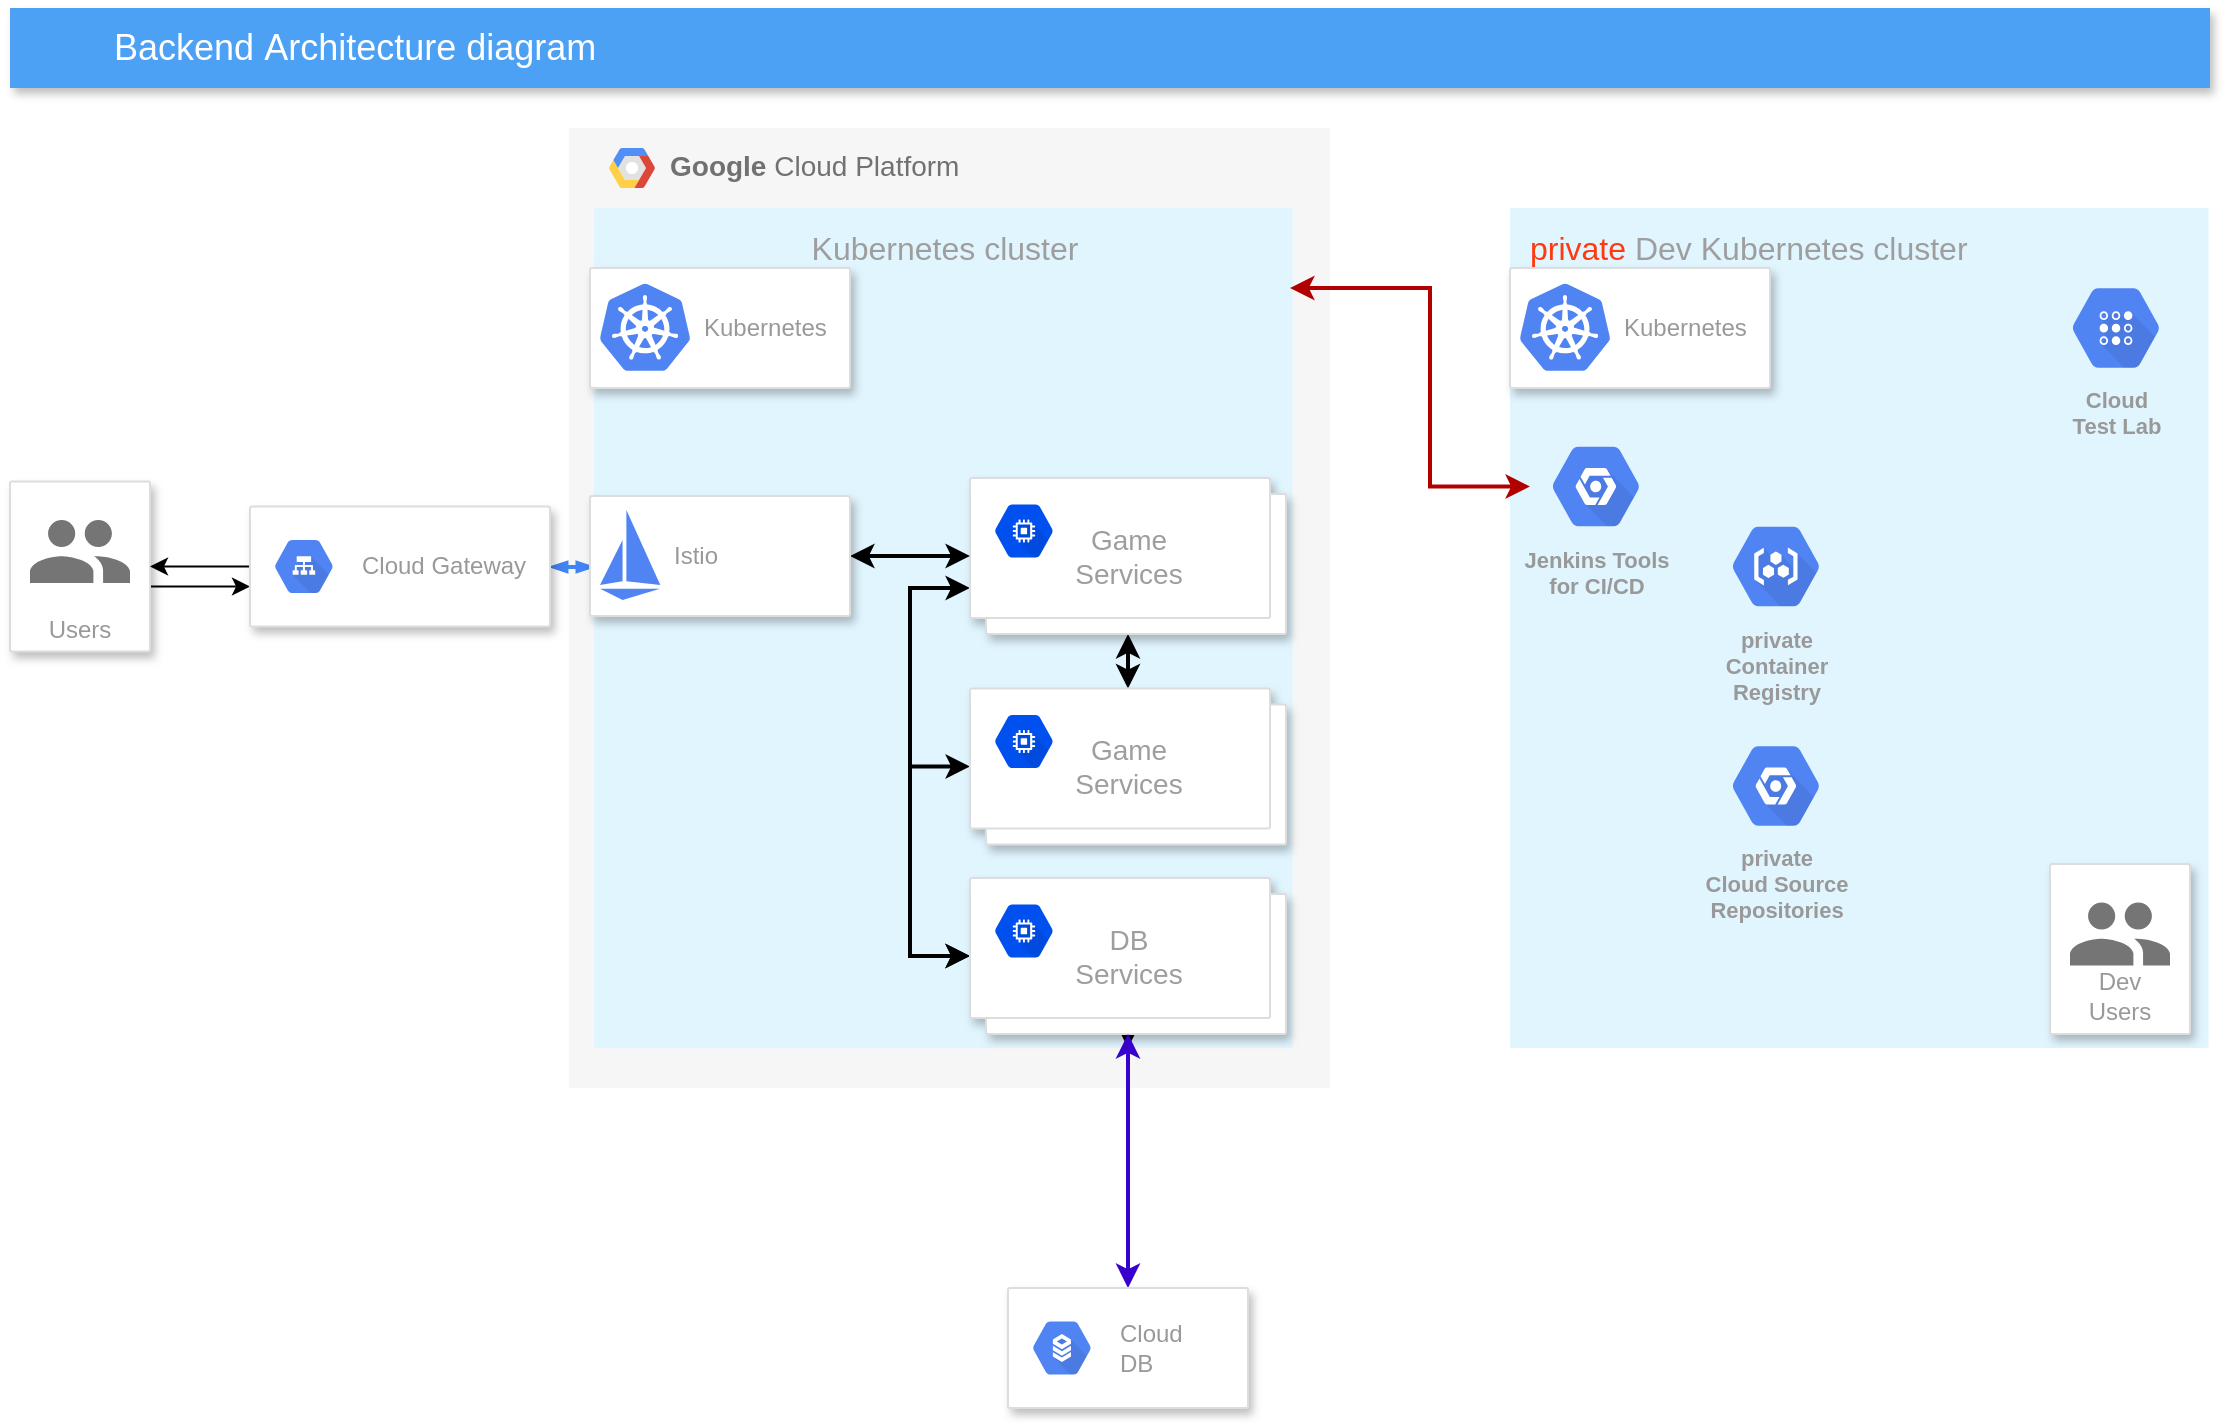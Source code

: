 <mxfile version="13.10.4" type="github">
  <diagram id="f106602c-feb2-e66a-4537-3a34d633f6aa" name="Page-1">
    <mxGraphModel dx="1422" dy="882" grid="1" gridSize="10" guides="1" tooltips="1" connect="1" arrows="1" fold="1" page="1" pageScale="1" pageWidth="1169" pageHeight="827" background="#ffffff" math="0" shadow="0">
      <root>
        <mxCell id="0" />
        <mxCell id="1" parent="0" />
        <mxCell id="14" value="&lt;b&gt;Google &lt;/b&gt;Cloud Platform" style="fillColor=#F6F6F6;strokeColor=none;shadow=0;gradientColor=none;fontSize=14;align=left;spacing=10;fontColor=#717171;9E9E9E;verticalAlign=top;spacingTop=-4;fontStyle=0;spacingLeft=40;html=1;" parent="1" vertex="1">
          <mxGeometry x="314.5" y="100" width="380.5" height="480" as="geometry" />
        </mxCell>
        <mxCell id="15" value="" style="shape=mxgraph.gcp2.google_cloud_platform;fillColor=#F6F6F6;strokeColor=none;shadow=0;gradientColor=none;" parent="14" vertex="1">
          <mxGeometry width="23" height="20" relative="1" as="geometry">
            <mxPoint x="20" y="10" as="offset" />
          </mxGeometry>
        </mxCell>
        <mxCell id="580" value="&lt;div&gt;&lt;span style=&quot;font-size: 16px&quot;&gt;Kubernetes cluster&lt;/span&gt;&lt;/div&gt;" style="rounded=1;absoluteArcSize=1;arcSize=2;html=1;strokeColor=none;gradientColor=none;shadow=0;dashed=0;strokeColor=none;fontSize=12;fontColor=#9E9E9E;align=center;verticalAlign=top;spacing=10;spacingTop=-4;fillColor=#E1F5FE;" parent="14" vertex="1">
          <mxGeometry x="12.475" y="40" width="349.311" height="420" as="geometry" />
        </mxCell>
        <mxCell id="2" value="&lt;font style=&quot;font-size: 18px&quot;&gt;Backend&amp;nbsp;&lt;span style=&quot;font-family: inherit&quot;&gt;Architecture diagram&lt;/span&gt;&lt;/font&gt;" style="fillColor=#4DA1F5;strokeColor=none;shadow=1;gradientColor=none;fontSize=14;align=left;spacingLeft=50;fontColor=#ffffff;html=1;" parent="1" vertex="1">
          <mxGeometry x="35" y="40" width="1100" height="40" as="geometry" />
        </mxCell>
        <mxCell id="584" style="edgeStyle=elbowEdgeStyle;rounded=0;elbow=vertical;html=1;labelBackgroundColor=none;startArrow=blockThin;startFill=1;startSize=4;endArrow=blockThin;endFill=1;endSize=4;jettySize=auto;orthogonalLoop=1;strokeColor=#4284F3;strokeWidth=2;fontSize=12;fontColor=#000000;align=center;dashed=0;" parent="1" source="568" target="580" edge="1">
          <mxGeometry relative="1" as="geometry" />
        </mxCell>
        <mxCell id="rpYRog7yZXNE0Cvk91I1-623" value="" style="edgeStyle=elbowEdgeStyle;rounded=0;orthogonalLoop=1;jettySize=auto;html=1;startArrow=classic;startFill=1;strokeWidth=2;" edge="1" parent="1" source="570" target="rpYRog7yZXNE0Cvk91I1-596">
          <mxGeometry relative="1" as="geometry" />
        </mxCell>
        <mxCell id="rpYRog7yZXNE0Cvk91I1-626" style="edgeStyle=elbowEdgeStyle;rounded=0;orthogonalLoop=1;jettySize=auto;html=1;startArrow=classic;startFill=1;strokeWidth=2;" edge="1" parent="1" source="570" target="rpYRog7yZXNE0Cvk91I1-598">
          <mxGeometry relative="1" as="geometry">
            <Array as="points">
              <mxPoint x="485" y="330" />
              <mxPoint x="485" y="414" />
            </Array>
          </mxGeometry>
        </mxCell>
        <mxCell id="570" value="&lt;div&gt;&lt;span style=&quot;font-size: 14px&quot;&gt;Game&lt;/span&gt;&lt;/div&gt;&lt;div&gt;&lt;span style=&quot;font-size: 14px&quot;&gt;Services&lt;/span&gt;&lt;br&gt;&lt;/div&gt;" style="shape=mxgraph.gcp2.doubleRect;strokeColor=#dddddd;fillColor=#ffffff;shadow=1;strokeWidth=1;fontSize=10;fontColor=#9E9E9E;align=center;html=1;" parent="1" vertex="1">
          <mxGeometry x="515" y="275" width="158" height="78" as="geometry" />
        </mxCell>
        <mxCell id="571" value="" style="dashed=0;connectable=0;html=1;strokeColor=#001DBC;shape=mxgraph.gcp2.hexIcon;prIcon=compute_engine;part=1;labelPosition=right;verticalLabelPosition=middle;align=left;verticalAlign=top;spacingLeft=5;fontSize=12;spacingTop=-8;fillColor=#0050ef;fontColor=#ffffff;" parent="570" vertex="1">
          <mxGeometry width="44" height="39" relative="1" as="geometry">
            <mxPoint x="5" y="7" as="offset" />
          </mxGeometry>
        </mxCell>
        <mxCell id="rpYRog7yZXNE0Cvk91I1-593" value="" style="edgeStyle=orthogonalEdgeStyle;rounded=0;orthogonalLoop=1;jettySize=auto;html=1;" edge="1" parent="1" source="rpYRog7yZXNE0Cvk91I1-589" target="568">
          <mxGeometry relative="1" as="geometry">
            <Array as="points">
              <mxPoint x="145" y="329.25" />
              <mxPoint x="145" y="329.25" />
            </Array>
          </mxGeometry>
        </mxCell>
        <mxCell id="rpYRog7yZXNE0Cvk91I1-589" value="Users" style="strokeColor=#dddddd;shadow=1;strokeWidth=1;rounded=1;absoluteArcSize=1;arcSize=2;labelPosition=center;verticalLabelPosition=middle;align=center;verticalAlign=bottom;spacingLeft=0;fontColor=#999999;fontSize=12;whiteSpace=wrap;spacingBottom=2;" vertex="1" parent="1">
          <mxGeometry x="35" y="276.75" width="70" height="85" as="geometry" />
        </mxCell>
        <mxCell id="rpYRog7yZXNE0Cvk91I1-590" value="" style="dashed=0;connectable=0;html=1;fillColor=#757575;strokeColor=none;shape=mxgraph.gcp2.users;part=1;" vertex="1" parent="rpYRog7yZXNE0Cvk91I1-589">
          <mxGeometry x="0.5" width="50" height="31.5" relative="1" as="geometry">
            <mxPoint x="-25" y="19.25" as="offset" />
          </mxGeometry>
        </mxCell>
        <mxCell id="rpYRog7yZXNE0Cvk91I1-594" value="" style="edgeStyle=orthogonalEdgeStyle;rounded=0;orthogonalLoop=1;jettySize=auto;html=1;" edge="1" parent="1" source="568" target="rpYRog7yZXNE0Cvk91I1-589">
          <mxGeometry relative="1" as="geometry" />
        </mxCell>
        <mxCell id="568" value="" style="strokeColor=#dddddd;fillColor=#ffffff;shadow=1;strokeWidth=1;rounded=1;absoluteArcSize=1;arcSize=2;fontSize=10;fontColor=#9E9E9E;align=center;html=1;" parent="1" vertex="1">
          <mxGeometry x="155" y="289.25" width="150" height="60" as="geometry" />
        </mxCell>
        <mxCell id="569" value="Cloud Gateway" style="dashed=0;connectable=0;html=1;fillColor=#5184F3;strokeColor=none;shape=mxgraph.gcp2.hexIcon;prIcon=cloud_load_balancing;part=1;labelPosition=right;verticalLabelPosition=middle;align=left;verticalAlign=middle;spacingLeft=5;fontColor=#999999;fontSize=12;" parent="568" vertex="1">
          <mxGeometry y="0.5" width="44" height="39" relative="1" as="geometry">
            <mxPoint x="5" y="-19.5" as="offset" />
          </mxGeometry>
        </mxCell>
        <mxCell id="rpYRog7yZXNE0Cvk91I1-622" value="" style="rounded=0;orthogonalLoop=1;jettySize=auto;html=1;startArrow=classic;startFill=1;strokeWidth=2;exitX=0;exitY=0.5;exitDx=0;exitDy=0;entryX=1;entryY=0.5;entryDx=0;entryDy=0;edgeStyle=elbowEdgeStyle;" edge="1" parent="1" source="570" target="rpYRog7yZXNE0Cvk91I1-603">
          <mxGeometry relative="1" as="geometry" />
        </mxCell>
        <mxCell id="rpYRog7yZXNE0Cvk91I1-624" style="edgeStyle=elbowEdgeStyle;rounded=0;orthogonalLoop=1;jettySize=auto;html=1;startArrow=classic;startFill=1;strokeWidth=2;" edge="1" parent="1" source="rpYRog7yZXNE0Cvk91I1-596" target="rpYRog7yZXNE0Cvk91I1-598">
          <mxGeometry relative="1" as="geometry">
            <Array as="points">
              <mxPoint x="485" y="467" />
            </Array>
          </mxGeometry>
        </mxCell>
        <mxCell id="rpYRog7yZXNE0Cvk91I1-596" value="&lt;div&gt;&lt;span style=&quot;font-size: 14px&quot;&gt;Game&lt;/span&gt;&lt;/div&gt;&lt;div&gt;&lt;span style=&quot;font-size: 14px&quot;&gt;Services&lt;/span&gt;&lt;br&gt;&lt;/div&gt;" style="shape=mxgraph.gcp2.doubleRect;strokeColor=#dddddd;fillColor=#ffffff;shadow=1;strokeWidth=1;fontSize=10;fontColor=#9E9E9E;align=center;html=1;" vertex="1" parent="1">
          <mxGeometry x="515" y="380.25" width="158" height="78" as="geometry" />
        </mxCell>
        <mxCell id="rpYRog7yZXNE0Cvk91I1-597" value="" style="dashed=0;connectable=0;html=1;strokeColor=#001DBC;shape=mxgraph.gcp2.hexIcon;prIcon=compute_engine;part=1;labelPosition=right;verticalLabelPosition=middle;align=left;verticalAlign=top;spacingLeft=5;fontSize=12;spacingTop=-8;fillColor=#0050ef;fontColor=#ffffff;" vertex="1" parent="rpYRog7yZXNE0Cvk91I1-596">
          <mxGeometry width="44" height="39" relative="1" as="geometry">
            <mxPoint x="5" y="7" as="offset" />
          </mxGeometry>
        </mxCell>
        <mxCell id="rpYRog7yZXNE0Cvk91I1-625" style="edgeStyle=elbowEdgeStyle;rounded=0;orthogonalLoop=1;jettySize=auto;html=1;startArrow=classic;startFill=1;strokeWidth=2;" edge="1" parent="1" source="rpYRog7yZXNE0Cvk91I1-598" target="580">
          <mxGeometry relative="1" as="geometry" />
        </mxCell>
        <mxCell id="rpYRog7yZXNE0Cvk91I1-598" value="&lt;div&gt;&lt;span style=&quot;font-size: 14px&quot;&gt;DB&lt;/span&gt;&lt;/div&gt;&lt;div&gt;&lt;span style=&quot;font-size: 14px&quot;&gt;Services&lt;/span&gt;&lt;br&gt;&lt;/div&gt;" style="shape=mxgraph.gcp2.doubleRect;strokeColor=#dddddd;fillColor=#ffffff;shadow=1;strokeWidth=1;fontSize=10;fontColor=#9E9E9E;align=center;html=1;" vertex="1" parent="1">
          <mxGeometry x="515" y="475" width="158" height="78" as="geometry" />
        </mxCell>
        <mxCell id="rpYRog7yZXNE0Cvk91I1-599" value="" style="dashed=0;connectable=0;html=1;strokeColor=#001DBC;shape=mxgraph.gcp2.hexIcon;prIcon=compute_engine;part=1;labelPosition=right;verticalLabelPosition=middle;align=left;verticalAlign=top;spacingLeft=5;fontSize=12;spacingTop=-8;fillColor=#0050ef;fontColor=#ffffff;" vertex="1" parent="rpYRog7yZXNE0Cvk91I1-598">
          <mxGeometry width="44" height="39" relative="1" as="geometry">
            <mxPoint x="5" y="7" as="offset" />
          </mxGeometry>
        </mxCell>
        <mxCell id="rpYRog7yZXNE0Cvk91I1-601" value="" style="strokeColor=#dddddd;shadow=1;strokeWidth=1;rounded=1;absoluteArcSize=1;arcSize=2;fillColor=#ffffff;" vertex="1" parent="1">
          <mxGeometry x="325" y="170" width="130" height="60" as="geometry" />
        </mxCell>
        <mxCell id="rpYRog7yZXNE0Cvk91I1-602" value="Kubernetes" style="dashed=0;connectable=0;html=1;fillColor=#5184F3;strokeColor=none;shape=mxgraph.gcp2.kubernetes_logo;part=1;labelPosition=right;verticalLabelPosition=middle;align=left;verticalAlign=middle;spacingLeft=5;fontColor=#999999;fontSize=12;" vertex="1" parent="rpYRog7yZXNE0Cvk91I1-601">
          <mxGeometry width="45" height="43.65" relative="1" as="geometry">
            <mxPoint x="5" y="7.675" as="offset" />
          </mxGeometry>
        </mxCell>
        <mxCell id="rpYRog7yZXNE0Cvk91I1-603" value="" style="strokeColor=#dddddd;shadow=1;strokeWidth=1;rounded=1;absoluteArcSize=1;arcSize=2;fillColor=#ffffff;" vertex="1" parent="1">
          <mxGeometry x="325" y="284" width="130" height="60" as="geometry" />
        </mxCell>
        <mxCell id="rpYRog7yZXNE0Cvk91I1-604" value="Istio" style="dashed=0;connectable=0;html=1;fillColor=#5184F3;strokeColor=none;shape=mxgraph.gcp2.istio_logo;part=1;labelPosition=right;verticalLabelPosition=middle;align=left;verticalAlign=middle;spacingLeft=5;fontColor=#999999;fontSize=12;" vertex="1" parent="rpYRog7yZXNE0Cvk91I1-603">
          <mxGeometry width="30.15" height="45" relative="1" as="geometry">
            <mxPoint x="5" y="7" as="offset" />
          </mxGeometry>
        </mxCell>
        <mxCell id="rpYRog7yZXNE0Cvk91I1-607" value="" style="edgeStyle=orthogonalEdgeStyle;rounded=0;orthogonalLoop=1;jettySize=auto;html=1;strokeWidth=2;fillColor=#6a00ff;strokeColor=#3700CC;startArrow=classic;startFill=1;" edge="1" parent="1" source="rpYRog7yZXNE0Cvk91I1-605" target="rpYRog7yZXNE0Cvk91I1-598">
          <mxGeometry relative="1" as="geometry" />
        </mxCell>
        <mxCell id="rpYRog7yZXNE0Cvk91I1-605" value="" style="strokeColor=#dddddd;shadow=1;strokeWidth=1;rounded=1;absoluteArcSize=1;arcSize=2;fillColor=#ffffff;" vertex="1" parent="1">
          <mxGeometry x="534" y="680" width="120" height="60" as="geometry" />
        </mxCell>
        <mxCell id="rpYRog7yZXNE0Cvk91I1-606" value="Cloud&lt;br&gt;DB" style="dashed=0;connectable=0;html=1;fillColor=#5184F3;strokeColor=none;shape=mxgraph.gcp2.hexIcon;prIcon=cloud_sql;part=1;labelPosition=right;verticalLabelPosition=middle;align=left;verticalAlign=middle;spacingLeft=5;fontColor=#999999;fontSize=12;" vertex="1" parent="rpYRog7yZXNE0Cvk91I1-605">
          <mxGeometry y="0.5" width="44" height="39" relative="1" as="geometry">
            <mxPoint x="5" y="-19.5" as="offset" />
          </mxGeometry>
        </mxCell>
        <mxCell id="rpYRog7yZXNE0Cvk91I1-609" value="&lt;font style=&quot;font-size: 16px&quot;&gt;&lt;font color=&quot;#ff3912&quot;&gt;private&lt;/font&gt; Dev Kubernetes cluster&lt;/font&gt;" style="rounded=1;absoluteArcSize=1;arcSize=2;html=1;strokeColor=none;gradientColor=none;shadow=0;dashed=0;strokeColor=none;fontSize=12;fontColor=#9E9E9E;align=left;verticalAlign=top;spacing=10;spacingTop=-4;fillColor=#E1F5FE;" vertex="1" parent="1">
          <mxGeometry x="784.995" y="140" width="349.311" height="420" as="geometry" />
        </mxCell>
        <mxCell id="rpYRog7yZXNE0Cvk91I1-610" value="" style="strokeColor=#dddddd;shadow=1;strokeWidth=1;rounded=1;absoluteArcSize=1;arcSize=2;fillColor=#ffffff;" vertex="1" parent="1">
          <mxGeometry x="785" y="170" width="130" height="60" as="geometry" />
        </mxCell>
        <mxCell id="rpYRog7yZXNE0Cvk91I1-611" value="Kubernetes" style="dashed=0;connectable=0;html=1;fillColor=#5184F3;strokeColor=none;shape=mxgraph.gcp2.kubernetes_logo;part=1;labelPosition=right;verticalLabelPosition=middle;align=left;verticalAlign=middle;spacingLeft=5;fontColor=#999999;fontSize=12;" vertex="1" parent="rpYRog7yZXNE0Cvk91I1-610">
          <mxGeometry width="45" height="43.65" relative="1" as="geometry">
            <mxPoint x="5" y="7.675" as="offset" />
          </mxGeometry>
        </mxCell>
        <mxCell id="rpYRog7yZXNE0Cvk91I1-613" value="private&lt;br&gt;Container&lt;br&gt;Registry" style="html=1;fillColor=#5184F3;strokeColor=none;verticalAlign=top;labelPosition=center;verticalLabelPosition=bottom;align=center;spacingTop=-6;fontSize=11;fontStyle=1;fontColor=#999999;shape=mxgraph.gcp2.hexIcon;prIcon=container_registry" vertex="1" parent="1">
          <mxGeometry x="885" y="290" width="66" height="58.5" as="geometry" />
        </mxCell>
        <mxCell id="rpYRog7yZXNE0Cvk91I1-614" value="private&lt;br&gt;Cloud Source&lt;br&gt;Repositories" style="html=1;fillColor=#5184F3;strokeColor=none;verticalAlign=top;labelPosition=center;verticalLabelPosition=bottom;align=center;spacingTop=-6;fontSize=11;fontStyle=1;fontColor=#999999;shape=mxgraph.gcp2.hexIcon;prIcon=placeholder" vertex="1" parent="1">
          <mxGeometry x="885" y="399.75" width="66" height="58.5" as="geometry" />
        </mxCell>
        <mxCell id="rpYRog7yZXNE0Cvk91I1-617" value="" style="edgeStyle=orthogonalEdgeStyle;rounded=0;orthogonalLoop=1;jettySize=auto;html=1;startArrow=classic;startFill=1;strokeWidth=2;fillColor=#e51400;strokeColor=#B20000;" edge="1" parent="1" source="rpYRog7yZXNE0Cvk91I1-615">
          <mxGeometry relative="1" as="geometry">
            <mxPoint x="675" y="180" as="targetPoint" />
            <Array as="points">
              <mxPoint x="745" y="279" />
              <mxPoint x="745" y="180" />
            </Array>
          </mxGeometry>
        </mxCell>
        <mxCell id="rpYRog7yZXNE0Cvk91I1-615" value="Jenkins Tools&lt;br&gt;for CI/CD" style="html=1;fillColor=#5184F3;strokeColor=none;verticalAlign=top;labelPosition=center;verticalLabelPosition=bottom;align=center;spacingTop=-6;fontSize=11;fontStyle=1;fontColor=#999999;shape=mxgraph.gcp2.hexIcon;prIcon=placeholder" vertex="1" parent="1">
          <mxGeometry x="795" y="250" width="66" height="58.5" as="geometry" />
        </mxCell>
        <mxCell id="rpYRog7yZXNE0Cvk91I1-616" value="Cloud&#xa;Test Lab" style="html=1;fillColor=#5184F3;strokeColor=none;verticalAlign=top;labelPosition=center;verticalLabelPosition=bottom;align=center;spacingTop=-6;fontSize=11;fontStyle=1;fontColor=#999999;shape=mxgraph.gcp2.hexIcon;prIcon=cloud_test_lab" vertex="1" parent="1">
          <mxGeometry x="1055" y="170.75" width="66" height="58.5" as="geometry" />
        </mxCell>
        <mxCell id="rpYRog7yZXNE0Cvk91I1-618" value="Dev&#xa;Users" style="strokeColor=#dddddd;shadow=1;strokeWidth=1;rounded=1;absoluteArcSize=1;arcSize=2;labelPosition=center;verticalLabelPosition=middle;align=center;verticalAlign=bottom;spacingLeft=0;fontColor=#999999;fontSize=12;whiteSpace=wrap;spacingBottom=2;" vertex="1" parent="1">
          <mxGeometry x="1055" y="468" width="70" height="85" as="geometry" />
        </mxCell>
        <mxCell id="rpYRog7yZXNE0Cvk91I1-619" value="" style="dashed=0;connectable=0;html=1;fillColor=#757575;strokeColor=none;shape=mxgraph.gcp2.users;part=1;" vertex="1" parent="rpYRog7yZXNE0Cvk91I1-618">
          <mxGeometry x="0.5" width="50" height="31.5" relative="1" as="geometry">
            <mxPoint x="-25" y="19.25" as="offset" />
          </mxGeometry>
        </mxCell>
      </root>
    </mxGraphModel>
  </diagram>
</mxfile>
